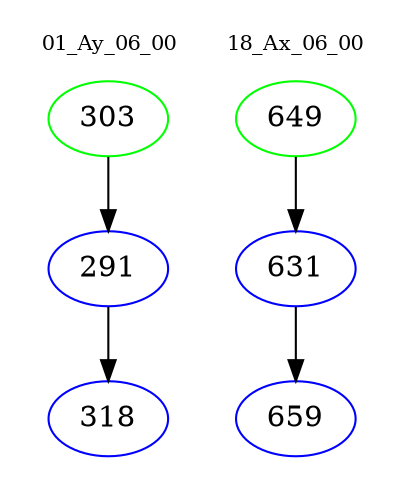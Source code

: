 digraph{
subgraph cluster_0 {
color = white
label = "01_Ay_06_00";
fontsize=10;
T0_303 [label="303", color="green"]
T0_303 -> T0_291 [color="black"]
T0_291 [label="291", color="blue"]
T0_291 -> T0_318 [color="black"]
T0_318 [label="318", color="blue"]
}
subgraph cluster_1 {
color = white
label = "18_Ax_06_00";
fontsize=10;
T1_649 [label="649", color="green"]
T1_649 -> T1_631 [color="black"]
T1_631 [label="631", color="blue"]
T1_631 -> T1_659 [color="black"]
T1_659 [label="659", color="blue"]
}
}
